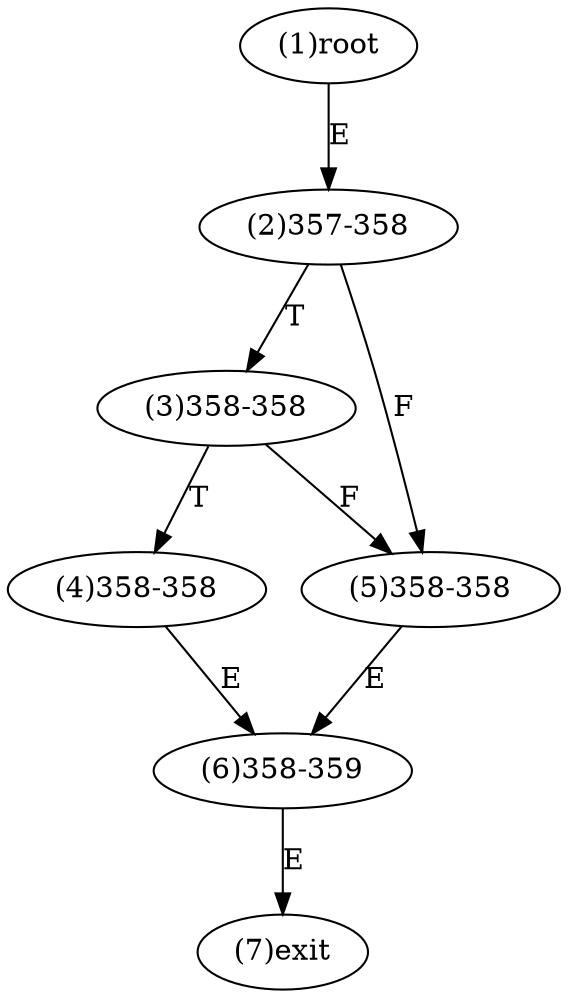 digraph "" { 
1[ label="(1)root"];
2[ label="(2)357-358"];
3[ label="(3)358-358"];
4[ label="(4)358-358"];
5[ label="(5)358-358"];
6[ label="(6)358-359"];
7[ label="(7)exit"];
1->2[ label="E"];
2->5[ label="F"];
2->3[ label="T"];
3->5[ label="F"];
3->4[ label="T"];
4->6[ label="E"];
5->6[ label="E"];
6->7[ label="E"];
}